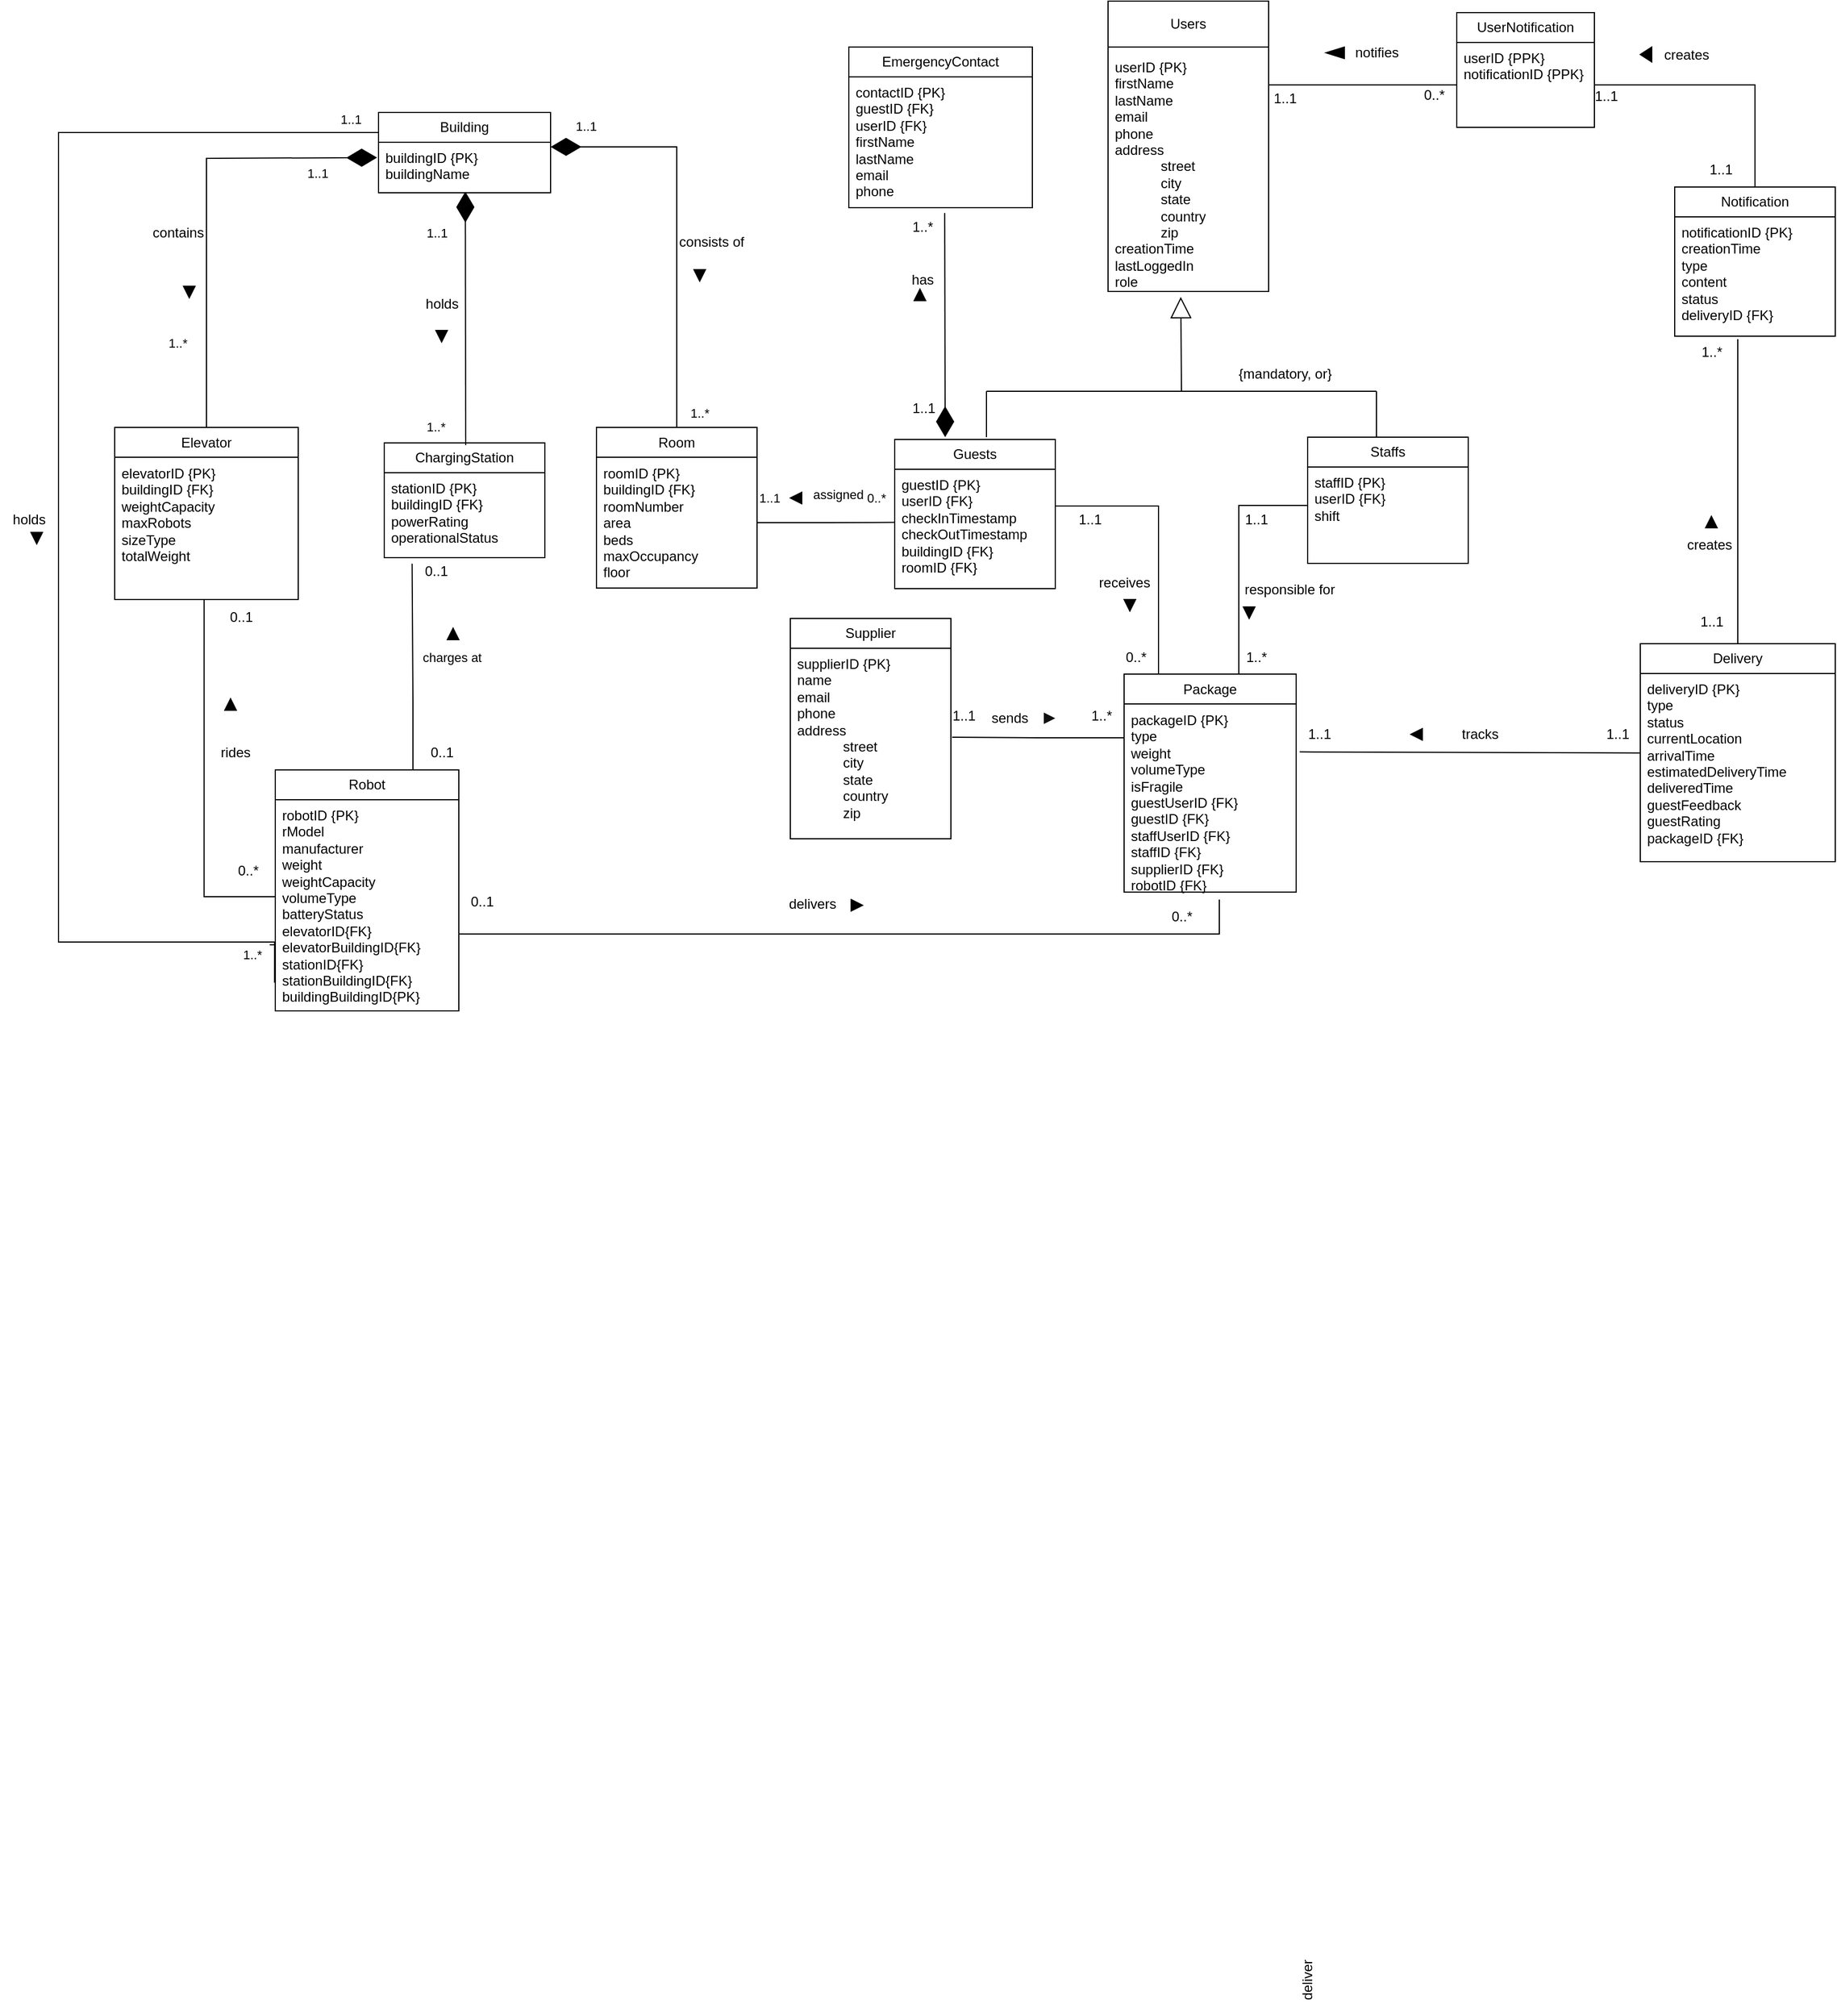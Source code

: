 <mxfile version="22.1.5" type="google">
  <diagram name="Page-1" id="XicSjOLYE2BhrL9O-2e7">
    <mxGraphModel grid="1" page="1" gridSize="10" guides="1" tooltips="1" connect="1" arrows="1" fold="1" pageScale="1" pageWidth="827" pageHeight="1169" math="0" shadow="0">
      <root>
        <mxCell id="0" />
        <mxCell id="1" parent="0" />
        <mxCell id="OjM6AyPs0dcqeUElmuwR-2" style="edgeStyle=orthogonalEdgeStyle;rounded=0;orthogonalLoop=1;jettySize=auto;html=1;endArrow=none;endFill=0;" edge="1" parent="1" source="OjM6AyPs0dcqeUElmuwR-3" target="OjM6AyPs0dcqeUElmuwR-14">
          <mxGeometry relative="1" as="geometry">
            <Array as="points">
              <mxPoint x="390" y="300" />
            </Array>
          </mxGeometry>
        </mxCell>
        <mxCell id="OjM6AyPs0dcqeUElmuwR-3" value="Guests" style="swimlane;fontStyle=0;childLayout=stackLayout;horizontal=1;startSize=26;fillColor=none;horizontalStack=0;resizeParent=1;resizeParentMax=0;resizeLast=0;collapsible=1;marginBottom=0;whiteSpace=wrap;html=1;" vertex="1" parent="1">
          <mxGeometry x="160" y="242" width="140" height="130" as="geometry" />
        </mxCell>
        <mxCell id="OjM6AyPs0dcqeUElmuwR-4" value="guestID {PK}&lt;br&gt;userID {FK}&lt;br&gt;checkInTimestamp&lt;br&gt;checkOutTimestamp&lt;br&gt;buildingID {FK}&lt;br&gt;roomID {FK}" style="text;strokeColor=none;fillColor=none;align=left;verticalAlign=top;spacingLeft=4;spacingRight=4;overflow=hidden;rotatable=0;points=[[0,0.5],[1,0.5]];portConstraint=eastwest;whiteSpace=wrap;html=1;" vertex="1" parent="OjM6AyPs0dcqeUElmuwR-3">
          <mxGeometry y="26" width="140" height="104" as="geometry" />
        </mxCell>
        <mxCell id="OjM6AyPs0dcqeUElmuwR-5" value="Users" style="swimlane;fontStyle=0;childLayout=stackLayout;horizontal=1;startSize=40;fillColor=none;horizontalStack=0;resizeParent=1;resizeParentMax=0;resizeLast=0;collapsible=1;marginBottom=0;whiteSpace=wrap;html=1;" vertex="1" parent="1">
          <mxGeometry x="346" y="-140" width="140" height="253" as="geometry" />
        </mxCell>
        <mxCell id="OjM6AyPs0dcqeUElmuwR-7" value="" style="endArrow=block;endSize=16;endFill=0;html=1;rounded=0;entryX=0.453;entryY=1.023;entryDx=0;entryDy=0;entryPerimeter=0;" edge="1" parent="1" target="OjM6AyPs0dcqeUElmuwR-6">
          <mxGeometry width="160" relative="1" as="geometry">
            <mxPoint x="410" y="200" as="sourcePoint" />
            <mxPoint x="410" y="150" as="targetPoint" />
          </mxGeometry>
        </mxCell>
        <mxCell id="OjM6AyPs0dcqeUElmuwR-8" value="" style="endArrow=none;html=1;rounded=0;" edge="1" parent="1">
          <mxGeometry width="50" height="50" relative="1" as="geometry">
            <mxPoint x="240" y="200" as="sourcePoint" />
            <mxPoint x="580" y="200" as="targetPoint" />
          </mxGeometry>
        </mxCell>
        <mxCell id="OjM6AyPs0dcqeUElmuwR-9" value="" style="endArrow=none;html=1;rounded=0;" edge="1" parent="1">
          <mxGeometry width="50" height="50" relative="1" as="geometry">
            <mxPoint x="240" y="240" as="sourcePoint" />
            <mxPoint x="240" y="200" as="targetPoint" />
          </mxGeometry>
        </mxCell>
        <mxCell id="OjM6AyPs0dcqeUElmuwR-10" value="" style="endArrow=none;html=1;rounded=0;" edge="1" parent="1">
          <mxGeometry width="50" height="50" relative="1" as="geometry">
            <mxPoint x="580" y="240" as="sourcePoint" />
            <mxPoint x="580" y="200" as="targetPoint" />
            <Array as="points">
              <mxPoint x="580" y="230" />
            </Array>
          </mxGeometry>
        </mxCell>
        <mxCell id="OjM6AyPs0dcqeUElmuwR-11" value="{mandatory, or}" style="text;html=1;align=center;verticalAlign=middle;resizable=0;points=[];autosize=1;strokeColor=none;fillColor=none;" vertex="1" parent="1">
          <mxGeometry x="450" y="170" width="100" height="30" as="geometry" />
        </mxCell>
        <mxCell id="OjM6AyPs0dcqeUElmuwR-12" value="Staffs" style="swimlane;fontStyle=0;childLayout=stackLayout;horizontal=1;startSize=26;fillColor=none;horizontalStack=0;resizeParent=1;resizeParentMax=0;resizeLast=0;collapsible=1;marginBottom=0;whiteSpace=wrap;html=1;" vertex="1" parent="1">
          <mxGeometry x="520" y="240" width="140" height="110" as="geometry" />
        </mxCell>
        <mxCell id="OjM6AyPs0dcqeUElmuwR-13" value="staffID {PK}&lt;br&gt;userID {FK}&lt;br&gt;shift" style="text;strokeColor=none;fillColor=none;align=left;verticalAlign=top;spacingLeft=4;spacingRight=4;overflow=hidden;rotatable=0;points=[[0,0.5],[1,0.5]];portConstraint=eastwest;whiteSpace=wrap;html=1;" vertex="1" parent="OjM6AyPs0dcqeUElmuwR-12">
          <mxGeometry y="26" width="140" height="84" as="geometry" />
        </mxCell>
        <mxCell id="OjM6AyPs0dcqeUElmuwR-14" value="Package" style="swimlane;fontStyle=0;childLayout=stackLayout;horizontal=1;startSize=26;fillColor=none;horizontalStack=0;resizeParent=1;resizeParentMax=0;resizeLast=0;collapsible=1;marginBottom=0;whiteSpace=wrap;html=1;" vertex="1" parent="1">
          <mxGeometry x="360" y="446.5" width="150" height="190" as="geometry" />
        </mxCell>
        <mxCell id="OjM6AyPs0dcqeUElmuwR-15" value="packageID {PK}&lt;br&gt;type&amp;nbsp;&lt;br&gt;weight&lt;br&gt;volumeType&lt;br&gt;isFragile&lt;br&gt;guestUserID {FK}&lt;br&gt;guestID {FK}&lt;br&gt;staffUserID {FK}&lt;br&gt;staffID {FK}&lt;br&gt;supplierID {FK}&lt;br&gt;robotID {FK}" style="text;strokeColor=none;fillColor=none;align=left;verticalAlign=top;spacingLeft=4;spacingRight=4;overflow=hidden;rotatable=0;points=[[0,0.5],[1,0.5]];portConstraint=eastwest;whiteSpace=wrap;html=1;" vertex="1" parent="OjM6AyPs0dcqeUElmuwR-14">
          <mxGeometry y="26" width="150" height="164" as="geometry" />
        </mxCell>
        <mxCell id="OjM6AyPs0dcqeUElmuwR-16" value="" style="endArrow=none;html=1;rounded=0;entryX=-0.018;entryY=0.368;entryDx=0;entryDy=0;entryPerimeter=0;" edge="1" parent="1">
          <mxGeometry relative="1" as="geometry">
            <mxPoint x="513.06" y="514.29" as="sourcePoint" />
            <mxPoint x="810.0" y="515.282" as="targetPoint" />
          </mxGeometry>
        </mxCell>
        <mxCell id="OjM6AyPs0dcqeUElmuwR-17" value="" style="endArrow=diamondThin;endFill=1;endSize=24;html=1;rounded=0;exitX=1.044;exitY=0.022;exitDx=0;exitDy=0;exitPerimeter=0;" edge="1" parent="1" source="OjM6AyPs0dcqeUElmuwR-22">
          <mxGeometry width="160" relative="1" as="geometry">
            <mxPoint x="204" y="60" as="sourcePoint" />
            <mxPoint x="204" y="240" as="targetPoint" />
          </mxGeometry>
        </mxCell>
        <mxCell id="OjM6AyPs0dcqeUElmuwR-18" value="EmergencyContact" style="swimlane;fontStyle=0;childLayout=stackLayout;horizontal=1;startSize=26;fillColor=none;horizontalStack=0;resizeParent=1;resizeParentMax=0;resizeLast=0;collapsible=1;marginBottom=0;whiteSpace=wrap;html=1;" vertex="1" parent="1">
          <mxGeometry x="120" y="-100" width="160" height="140" as="geometry" />
        </mxCell>
        <mxCell id="OjM6AyPs0dcqeUElmuwR-19" value="contactID {PK}&lt;br&gt;guestID {FK}&lt;br&gt;userID {FK}&lt;br&gt;firstName&lt;br&gt;lastName&lt;br&gt;email&lt;br&gt;phone" style="text;strokeColor=none;fillColor=none;align=left;verticalAlign=top;spacingLeft=4;spacingRight=4;overflow=hidden;rotatable=0;points=[[0,0.5],[1,0.5]];portConstraint=eastwest;whiteSpace=wrap;html=1;" vertex="1" parent="OjM6AyPs0dcqeUElmuwR-18">
          <mxGeometry y="26" width="160" height="114" as="geometry" />
        </mxCell>
        <mxCell id="OjM6AyPs0dcqeUElmuwR-20" value="has" style="text;html=1;align=center;verticalAlign=middle;resizable=0;points=[];autosize=1;strokeColor=none;fillColor=none;" vertex="1" parent="1">
          <mxGeometry x="164" y="88" width="40" height="30" as="geometry" />
        </mxCell>
        <mxCell id="OjM6AyPs0dcqeUElmuwR-21" value="1..1" style="text;html=1;align=center;verticalAlign=middle;resizable=0;points=[];autosize=1;strokeColor=none;fillColor=none;" vertex="1" parent="1">
          <mxGeometry x="166" y="202" width="38" height="26" as="geometry" />
        </mxCell>
        <mxCell id="OjM6AyPs0dcqeUElmuwR-22" value="1..*" style="text;html=1;align=center;verticalAlign=middle;resizable=0;points=[];autosize=1;strokeColor=none;fillColor=none;" vertex="1" parent="1">
          <mxGeometry x="166" y="44" width="36" height="26" as="geometry" />
        </mxCell>
        <mxCell id="OjM6AyPs0dcqeUElmuwR-23" value="Robot" style="swimlane;fontStyle=0;childLayout=stackLayout;horizontal=1;startSize=26;fillColor=none;horizontalStack=0;resizeParent=1;resizeParentMax=0;resizeLast=0;collapsible=1;marginBottom=0;whiteSpace=wrap;html=1;" vertex="1" parent="1">
          <mxGeometry x="-380" y="530" width="160" height="210" as="geometry" />
        </mxCell>
        <mxCell id="OjM6AyPs0dcqeUElmuwR-24" value="robotID {PK}&lt;br&gt;rModel&lt;br&gt;manufacturer&lt;br&gt;weight&lt;br&gt;weightCapacity&lt;br&gt;volumeType&lt;br&gt;batteryStatus&lt;br&gt;elevatorID{FK}&lt;br&gt;elevatorBuildingID{FK}&lt;br&gt;stationID{FK}&lt;br&gt;stationBuildingID{FK}&lt;br&gt;buildingBuildingID{PK}" style="text;strokeColor=none;fillColor=none;align=left;verticalAlign=top;spacingLeft=4;spacingRight=4;overflow=hidden;rotatable=0;points=[[0,0.5],[1,0.5]];portConstraint=eastwest;whiteSpace=wrap;html=1;" vertex="1" parent="OjM6AyPs0dcqeUElmuwR-23">
          <mxGeometry y="26" width="160" height="184" as="geometry" />
        </mxCell>
        <mxCell id="OjM6AyPs0dcqeUElmuwR-25" value="" style="triangle;whiteSpace=wrap;html=1;fontFamily=Helvetica;fontSize=11;fontColor=default;fillColor=#000000;rotation=-90;container=0;" vertex="1" parent="1">
          <mxGeometry x="177" y="111" width="10" height="10" as="geometry" />
        </mxCell>
        <mxCell id="OjM6AyPs0dcqeUElmuwR-26" value="deliver" style="text;html=1;align=center;verticalAlign=middle;resizable=0;points=[];autosize=1;strokeColor=none;fillColor=none;rotation=270;" vertex="1" parent="1">
          <mxGeometry x="490" y="1570" width="60" height="30" as="geometry" />
        </mxCell>
        <mxCell id="OjM6AyPs0dcqeUElmuwR-27" value="responsible for" style="text;html=1;align=center;verticalAlign=middle;resizable=0;points=[];autosize=1;strokeColor=none;fillColor=none;rotation=0;" vertex="1" parent="1">
          <mxGeometry x="455" y="360" width="97" height="26" as="geometry" />
        </mxCell>
        <mxCell id="OjM6AyPs0dcqeUElmuwR-28" value="receives" style="text;html=1;align=center;verticalAlign=middle;resizable=0;points=[];autosize=1;strokeColor=none;fillColor=none;rotation=0;" vertex="1" parent="1">
          <mxGeometry x="325" y="351.5" width="70" height="30" as="geometry" />
        </mxCell>
        <mxCell id="OjM6AyPs0dcqeUElmuwR-29" value="0..*" style="text;html=1;align=center;verticalAlign=middle;resizable=0;points=[];autosize=1;strokeColor=none;fillColor=none;" vertex="1" parent="1">
          <mxGeometry x="350" y="416.5" width="40" height="30" as="geometry" />
        </mxCell>
        <mxCell id="OjM6AyPs0dcqeUElmuwR-30" value="1..1" style="text;html=1;align=center;verticalAlign=middle;resizable=0;points=[];autosize=1;strokeColor=none;fillColor=none;" vertex="1" parent="1">
          <mxGeometry x="310" y="296.5" width="40" height="30" as="geometry" />
        </mxCell>
        <mxCell id="OjM6AyPs0dcqeUElmuwR-31" value="1..*" style="text;html=1;align=center;verticalAlign=middle;resizable=0;points=[];autosize=1;strokeColor=none;fillColor=none;" vertex="1" parent="1">
          <mxGeometry x="455" y="416.5" width="40" height="30" as="geometry" />
        </mxCell>
        <mxCell id="OjM6AyPs0dcqeUElmuwR-32" value="1..1" style="text;html=1;align=center;verticalAlign=middle;resizable=0;points=[];autosize=1;strokeColor=none;fillColor=none;" vertex="1" parent="1">
          <mxGeometry x="455" y="296.5" width="40" height="30" as="geometry" />
        </mxCell>
        <mxCell id="OjM6AyPs0dcqeUElmuwR-33" value="delivers" style="text;html=1;align=center;verticalAlign=middle;resizable=0;points=[];autosize=1;strokeColor=none;fillColor=none;" vertex="1" parent="1">
          <mxGeometry x="58" y="632" width="60" height="30" as="geometry" />
        </mxCell>
        <mxCell id="OjM6AyPs0dcqeUElmuwR-34" value="0..*" style="text;html=1;align=center;verticalAlign=middle;resizable=0;points=[];autosize=1;strokeColor=none;fillColor=none;" vertex="1" parent="1">
          <mxGeometry x="390" y="643" width="40" height="30" as="geometry" />
        </mxCell>
        <mxCell id="OjM6AyPs0dcqeUElmuwR-35" value="0..1" style="text;html=1;align=center;verticalAlign=middle;resizable=0;points=[];autosize=1;strokeColor=none;fillColor=none;" vertex="1" parent="1">
          <mxGeometry x="-220" y="630" width="40" height="30" as="geometry" />
        </mxCell>
        <mxCell id="OjM6AyPs0dcqeUElmuwR-36" style="edgeStyle=orthogonalEdgeStyle;rounded=0;orthogonalLoop=1;jettySize=auto;html=1;endArrow=none;endFill=0;" edge="1" parent="1">
          <mxGeometry relative="1" as="geometry">
            <mxPoint x="210" y="501.514" as="sourcePoint" />
            <mxPoint x="360" y="502" as="targetPoint" />
          </mxGeometry>
        </mxCell>
        <mxCell id="OjM6AyPs0dcqeUElmuwR-37" value="" style="triangle;whiteSpace=wrap;html=1;fontFamily=Helvetica;fontSize=11;fontColor=default;fillColor=#000000;rotation=90;container=0;" vertex="1" parent="1">
          <mxGeometry x="464" y="388" width="10" height="10" as="geometry" />
        </mxCell>
        <mxCell id="OjM6AyPs0dcqeUElmuwR-38" value="" style="triangle;whiteSpace=wrap;html=1;fontFamily=Helvetica;fontSize=11;fontColor=default;fillColor=#000000;rotation=90;container=0;" vertex="1" parent="1">
          <mxGeometry x="360" y="381.5" width="10" height="10" as="geometry" />
        </mxCell>
        <mxCell id="OjM6AyPs0dcqeUElmuwR-39" value="ChargingStation" style="swimlane;fontStyle=0;childLayout=stackLayout;horizontal=1;startSize=26;fillColor=none;horizontalStack=0;resizeParent=1;resizeParentMax=0;resizeLast=0;collapsible=1;marginBottom=0;whiteSpace=wrap;html=1;" vertex="1" parent="1">
          <mxGeometry x="-285" y="245" width="140" height="100" as="geometry" />
        </mxCell>
        <mxCell id="OjM6AyPs0dcqeUElmuwR-40" value="stationID {PK}&lt;br&gt;buildingID {FK}&lt;br&gt;powerRating&lt;br&gt;operationalStatus" style="text;strokeColor=none;fillColor=none;align=left;verticalAlign=top;spacingLeft=4;spacingRight=4;overflow=hidden;rotatable=0;points=[[0,0.5],[1,0.5]];portConstraint=eastwest;whiteSpace=wrap;html=1;" vertex="1" parent="OjM6AyPs0dcqeUElmuwR-39">
          <mxGeometry y="26" width="140" height="74" as="geometry" />
        </mxCell>
        <mxCell id="OjM6AyPs0dcqeUElmuwR-41" value="Elevator" style="swimlane;fontStyle=0;childLayout=stackLayout;horizontal=1;startSize=26;fillColor=none;horizontalStack=0;resizeParent=1;resizeParentMax=0;resizeLast=0;collapsible=1;marginBottom=0;whiteSpace=wrap;html=1;" vertex="1" parent="1">
          <mxGeometry x="-520" y="231.5" width="160" height="150" as="geometry" />
        </mxCell>
        <mxCell id="OjM6AyPs0dcqeUElmuwR-43" style="edgeStyle=orthogonalEdgeStyle;rounded=0;orthogonalLoop=1;jettySize=auto;html=1;endArrow=none;endFill=0;entryX=0.487;entryY=1.002;entryDx=0;entryDy=0;entryPerimeter=0;" edge="1" parent="OjM6AyPs0dcqeUElmuwR-41" target="OjM6AyPs0dcqeUElmuwR-42">
          <mxGeometry relative="1" as="geometry">
            <mxPoint x="135.12" y="450.85" as="sourcePoint" />
            <mxPoint x="80" y="173" as="targetPoint" />
            <Array as="points">
              <mxPoint x="140" y="451" />
              <mxPoint x="140" y="409" />
              <mxPoint x="78" y="409" />
            </Array>
          </mxGeometry>
        </mxCell>
        <mxCell id="OjM6AyPs0dcqeUElmuwR-42" value="elevatorID {PK}&lt;br&gt;buildingID {FK}&lt;br&gt;weightCapacity&lt;br&gt;maxRobots&lt;br&gt;sizeType&lt;br&gt;totalWeight" style="text;strokeColor=none;fillColor=none;align=left;verticalAlign=top;spacingLeft=4;spacingRight=4;overflow=hidden;rotatable=0;points=[[0,0.5],[1,0.5]];portConstraint=eastwest;whiteSpace=wrap;html=1;" vertex="1" parent="OjM6AyPs0dcqeUElmuwR-41">
          <mxGeometry y="26" width="160" height="124" as="geometry" />
        </mxCell>
        <mxCell id="OjM6AyPs0dcqeUElmuwR-44" value="Building" style="swimlane;fontStyle=0;childLayout=stackLayout;horizontal=1;startSize=26;fillColor=none;horizontalStack=0;resizeParent=1;resizeParentMax=0;resizeLast=0;collapsible=1;marginBottom=0;whiteSpace=wrap;html=1;" vertex="1" parent="1">
          <mxGeometry x="-290" y="-43" width="150" height="70" as="geometry" />
        </mxCell>
        <mxCell id="OjM6AyPs0dcqeUElmuwR-45" value="buildingID {PK}&lt;br&gt;buildingName" style="text;strokeColor=none;fillColor=none;align=left;verticalAlign=top;spacingLeft=4;spacingRight=4;overflow=hidden;rotatable=0;points=[[0,0.5],[1,0.5]];portConstraint=eastwest;whiteSpace=wrap;html=1;" vertex="1" parent="OjM6AyPs0dcqeUElmuwR-44">
          <mxGeometry y="26" width="150" height="44" as="geometry" />
        </mxCell>
        <mxCell id="OjM6AyPs0dcqeUElmuwR-46" value="1..1" style="resizable=0;html=1;align=left;verticalAlign=bottom;labelBackgroundColor=none;fontFamily=Helvetica;fontSize=11;fontColor=default;direction=south;" connectable="0" vertex="1" parent="1">
          <mxGeometry x="-350" y="-8" as="geometry">
            <mxPoint x="-4" y="26" as="offset" />
          </mxGeometry>
        </mxCell>
        <mxCell id="OjM6AyPs0dcqeUElmuwR-47" value="1..1" style="resizable=0;html=1;align=left;verticalAlign=bottom;labelBackgroundColor=none;fontFamily=Helvetica;fontSize=11;fontColor=default;direction=south;" connectable="0" vertex="1" parent="1">
          <mxGeometry x="-250" y="70" as="geometry" />
        </mxCell>
        <mxCell id="OjM6AyPs0dcqeUElmuwR-48" value="contains" style="text;html=1;align=center;verticalAlign=middle;resizable=0;points=[];autosize=1;strokeColor=none;fillColor=none;" vertex="1" parent="1">
          <mxGeometry x="-500" y="47" width="70" height="30" as="geometry" />
        </mxCell>
        <mxCell id="OjM6AyPs0dcqeUElmuwR-49" value="holds" style="text;html=1;align=center;verticalAlign=middle;resizable=0;points=[];autosize=1;strokeColor=none;fillColor=none;" vertex="1" parent="1">
          <mxGeometry x="-260" y="108.5" width="50" height="30" as="geometry" />
        </mxCell>
        <mxCell id="OjM6AyPs0dcqeUElmuwR-50" value="1..*" style="resizable=0;html=1;align=left;verticalAlign=bottom;labelBackgroundColor=none;fontFamily=Helvetica;fontSize=11;fontColor=default;direction=south;" connectable="0" vertex="1" parent="1">
          <mxGeometry x="-475" y="166" as="geometry" />
        </mxCell>
        <mxCell id="OjM6AyPs0dcqeUElmuwR-51" value="1..*" style="resizable=0;html=1;align=left;verticalAlign=bottom;labelBackgroundColor=none;fontFamily=Helvetica;fontSize=11;fontColor=default;direction=south;" connectable="0" vertex="1" parent="1">
          <mxGeometry x="-240" y="227" as="geometry">
            <mxPoint x="-10" y="12" as="offset" />
          </mxGeometry>
        </mxCell>
        <mxCell id="OjM6AyPs0dcqeUElmuwR-52" value="" style="triangle;whiteSpace=wrap;html=1;fontFamily=Helvetica;fontSize=11;fontColor=default;fillColor=#000000;rotation=90;container=0;" vertex="1" parent="1">
          <mxGeometry x="-460" y="108.5" width="10" height="10" as="geometry" />
        </mxCell>
        <mxCell id="OjM6AyPs0dcqeUElmuwR-53" value="" style="triangle;whiteSpace=wrap;html=1;fontFamily=Helvetica;fontSize=11;fontColor=default;fillColor=#000000;rotation=90;container=0;" vertex="1" parent="1">
          <mxGeometry x="-240" y="147" width="10" height="10" as="geometry" />
        </mxCell>
        <mxCell id="OjM6AyPs0dcqeUElmuwR-54" value="" style="endArrow=diamondThin;endFill=1;endSize=24;html=1;rounded=0;exitX=0.5;exitY=0;exitDx=0;exitDy=0;" edge="1" parent="1" source="OjM6AyPs0dcqeUElmuwR-56">
          <mxGeometry width="160" relative="1" as="geometry">
            <mxPoint x="-150" y="143.75" as="sourcePoint" />
            <mxPoint x="-140" y="-13" as="targetPoint" />
            <Array as="points">
              <mxPoint x="-30" y="-13" />
            </Array>
          </mxGeometry>
        </mxCell>
        <mxCell id="OjM6AyPs0dcqeUElmuwR-55" value="" style="endArrow=diamondThin;endFill=1;endSize=24;html=1;rounded=0;entryX=-0.008;entryY=0.304;entryDx=0;entryDy=0;exitX=0.5;exitY=0;exitDx=0;exitDy=0;entryPerimeter=0;" edge="1" parent="1" source="OjM6AyPs0dcqeUElmuwR-41" target="OjM6AyPs0dcqeUElmuwR-45">
          <mxGeometry width="160" relative="1" as="geometry">
            <mxPoint x="-625" y="44" as="sourcePoint" />
            <mxPoint x="-342.66" y="8.172" as="targetPoint" />
            <Array as="points">
              <mxPoint x="-440" y="-3" />
            </Array>
          </mxGeometry>
        </mxCell>
        <mxCell id="OjM6AyPs0dcqeUElmuwR-56" value="Room" style="swimlane;fontStyle=0;childLayout=stackLayout;horizontal=1;startSize=26;fillColor=none;horizontalStack=0;resizeParent=1;resizeParentMax=0;resizeLast=0;collapsible=1;marginBottom=0;whiteSpace=wrap;html=1;" vertex="1" parent="1">
          <mxGeometry x="-100" y="231.5" width="140" height="140" as="geometry" />
        </mxCell>
        <mxCell id="OjM6AyPs0dcqeUElmuwR-119" style="edgeStyle=orthogonalEdgeStyle;rounded=0;orthogonalLoop=1;jettySize=auto;html=1;exitX=1;exitY=0.5;exitDx=0;exitDy=0;endArrow=none;endFill=0;" edge="1" parent="OjM6AyPs0dcqeUElmuwR-56" source="OjM6AyPs0dcqeUElmuwR-57">
          <mxGeometry relative="1" as="geometry">
            <mxPoint x="260" y="82.786" as="targetPoint" />
          </mxGeometry>
        </mxCell>
        <mxCell id="OjM6AyPs0dcqeUElmuwR-57" value="roomID {PK}&lt;br&gt;buildingID {FK}&lt;br&gt;roomNumber&lt;br&gt;area&lt;br&gt;beds&lt;br&gt;maxOccupancy&lt;br&gt;floor" style="text;strokeColor=none;fillColor=none;align=left;verticalAlign=top;spacingLeft=4;spacingRight=4;overflow=hidden;rotatable=0;points=[[0,0.5],[1,0.5]];portConstraint=eastwest;whiteSpace=wrap;html=1;" vertex="1" parent="OjM6AyPs0dcqeUElmuwR-56">
          <mxGeometry y="26" width="140" height="114" as="geometry" />
        </mxCell>
        <mxCell id="OjM6AyPs0dcqeUElmuwR-58" value="assigned" style="resizable=0;html=1;align=right;verticalAlign=bottom;labelBackgroundColor=none;fontFamily=Helvetica;fontSize=11;fontColor=default;" connectable="0" vertex="1" parent="1">
          <mxGeometry x="139.0" y="300" as="geometry">
            <mxPoint x="-6" y="-2" as="offset" />
          </mxGeometry>
        </mxCell>
        <mxCell id="OjM6AyPs0dcqeUElmuwR-59" value="0..*" style="resizable=0;html=1;align=left;verticalAlign=bottom;labelBackgroundColor=none;fontFamily=Helvetica;fontSize=11;fontColor=default;direction=west;" connectable="0" vertex="1" parent="1">
          <mxGeometry x="132" y="319" as="geometry">
            <mxPoint x="2" y="-18" as="offset" />
          </mxGeometry>
        </mxCell>
        <mxCell id="OjM6AyPs0dcqeUElmuwR-60" value="1..1" style="resizable=0;html=1;align=left;verticalAlign=top;labelBackgroundColor=none;fontFamily=Helvetica;fontSize=11;fontColor=default;" connectable="0" vertex="1" parent="1">
          <mxGeometry x="40.0" y="280" as="geometry" />
        </mxCell>
        <mxCell id="OjM6AyPs0dcqeUElmuwR-61" value="1..*" style="resizable=0;html=1;align=left;verticalAlign=bottom;labelBackgroundColor=none;fontFamily=Helvetica;fontSize=11;fontColor=default;direction=south;" connectable="0" vertex="1" parent="1">
          <mxGeometry x="-20" y="227" as="geometry" />
        </mxCell>
        <mxCell id="OjM6AyPs0dcqeUElmuwR-62" value="1..1" style="resizable=0;html=1;align=left;verticalAlign=bottom;labelBackgroundColor=none;fontFamily=Helvetica;fontSize=11;fontColor=default;direction=south;" connectable="0" vertex="1" parent="1">
          <mxGeometry x="-120" y="-23" as="geometry" />
        </mxCell>
        <mxCell id="OjM6AyPs0dcqeUElmuwR-63" value="consists of" style="text;html=1;align=center;verticalAlign=middle;resizable=0;points=[];autosize=1;strokeColor=none;fillColor=none;" vertex="1" parent="1">
          <mxGeometry x="-40" y="55" width="80" height="30" as="geometry" />
        </mxCell>
        <mxCell id="OjM6AyPs0dcqeUElmuwR-64" value="" style="triangle;whiteSpace=wrap;html=1;fontFamily=Helvetica;fontSize=11;fontColor=default;fillColor=#000000;rotation=90;container=0;" vertex="1" parent="1">
          <mxGeometry x="-15" y="94" width="10" height="10" as="geometry" />
        </mxCell>
        <mxCell id="OjM6AyPs0dcqeUElmuwR-65" value="" style="endArrow=diamondThin;endFill=1;endSize=24;html=1;rounded=0;entryX=0.362;entryY=0.978;entryDx=0;entryDy=0;entryPerimeter=0;" edge="1" parent="1">
          <mxGeometry width="160" relative="1" as="geometry">
            <mxPoint x="-214" y="247" as="sourcePoint" />
            <mxPoint x="-214.32" y="26.032" as="targetPoint" />
          </mxGeometry>
        </mxCell>
        <mxCell id="OjM6AyPs0dcqeUElmuwR-67" value="" style="triangle;whiteSpace=wrap;html=1;fontFamily=Helvetica;fontSize=11;fontColor=default;fillColor=#000000;rotation=-180;container=0;" vertex="1" parent="1">
          <mxGeometry x="69" y="288" width="10" height="10" as="geometry" />
        </mxCell>
        <mxCell id="OjM6AyPs0dcqeUElmuwR-68" style="edgeStyle=orthogonalEdgeStyle;rounded=0;orthogonalLoop=1;jettySize=auto;html=1;endArrow=none;endFill=0;" edge="1" parent="1">
          <mxGeometry relative="1" as="geometry">
            <mxPoint x="-220" y="673" as="sourcePoint" />
            <mxPoint x="443" y="643" as="targetPoint" />
            <Array as="points">
              <mxPoint x="443" y="673" />
            </Array>
          </mxGeometry>
        </mxCell>
        <mxCell id="OjM6AyPs0dcqeUElmuwR-69" value="" style="endArrow=none;html=1;rounded=0;exitX=0.75;exitY=0;exitDx=0;exitDy=0;entryX=-0.018;entryY=0.293;entryDx=0;entryDy=0;entryPerimeter=0;" edge="1" parent="1" source="OjM6AyPs0dcqeUElmuwR-23" target="OjM6AyPs0dcqeUElmuwR-76">
          <mxGeometry relative="1" as="geometry">
            <mxPoint x="-260" y="540" as="sourcePoint" />
            <mxPoint x="-260" y="330" as="targetPoint" />
            <Array as="points">
              <mxPoint x="-260" y="470" />
            </Array>
          </mxGeometry>
        </mxCell>
        <mxCell id="OjM6AyPs0dcqeUElmuwR-70" value="" style="triangle;whiteSpace=wrap;html=1;fontFamily=Helvetica;fontSize=11;fontColor=default;fillColor=#000000;rotation=0;container=0;" vertex="1" parent="1">
          <mxGeometry x="122" y="643" width="10" height="10" as="geometry" />
        </mxCell>
        <mxCell id="OjM6AyPs0dcqeUElmuwR-71" value="charges at" style="resizable=0;html=1;align=right;verticalAlign=bottom;labelBackgroundColor=none;fontFamily=Helvetica;fontSize=11;fontColor=default;" connectable="0" vertex="1" parent="1">
          <mxGeometry x="-200.0" y="440" as="geometry" />
        </mxCell>
        <mxCell id="OjM6AyPs0dcqeUElmuwR-72" value="" style="triangle;whiteSpace=wrap;html=1;fontFamily=Helvetica;fontSize=11;fontColor=default;fillColor=#000000;rotation=-90;container=0;" vertex="1" parent="1">
          <mxGeometry x="-230" y="406.5" width="10" height="10" as="geometry" />
        </mxCell>
        <mxCell id="OjM6AyPs0dcqeUElmuwR-73" value="rides" style="text;html=1;align=center;verticalAlign=middle;resizable=0;points=[];autosize=1;strokeColor=none;fillColor=none;" vertex="1" parent="1">
          <mxGeometry x="-440" y="500" width="50" height="30" as="geometry" />
        </mxCell>
        <mxCell id="OjM6AyPs0dcqeUElmuwR-74" value="0..1" style="text;html=1;align=center;verticalAlign=middle;resizable=0;points=[];autosize=1;strokeColor=none;fillColor=none;" vertex="1" parent="1">
          <mxGeometry x="-430" y="381.5" width="40" height="30" as="geometry" />
        </mxCell>
        <mxCell id="OjM6AyPs0dcqeUElmuwR-75" value="0..1" style="text;html=1;align=center;verticalAlign=middle;resizable=0;points=[];autosize=1;strokeColor=none;fillColor=none;" vertex="1" parent="1">
          <mxGeometry x="-255" y="500" width="40" height="30" as="geometry" />
        </mxCell>
        <mxCell id="OjM6AyPs0dcqeUElmuwR-76" value="0..1" style="text;html=1;align=center;verticalAlign=middle;resizable=0;points=[];autosize=1;strokeColor=none;fillColor=none;" vertex="1" parent="1">
          <mxGeometry x="-260" y="341.5" width="40" height="30" as="geometry" />
        </mxCell>
        <mxCell id="OjM6AyPs0dcqeUElmuwR-77" value="0..*" style="text;html=1;align=center;verticalAlign=middle;resizable=0;points=[];autosize=1;strokeColor=none;fillColor=none;" vertex="1" parent="1">
          <mxGeometry x="-424" y="603" width="40" height="30" as="geometry" />
        </mxCell>
        <mxCell id="OjM6AyPs0dcqeUElmuwR-78" value="" style="triangle;whiteSpace=wrap;html=1;fontFamily=Helvetica;fontSize=11;fontColor=default;fillColor=#000000;rotation=-90;container=0;" vertex="1" parent="1">
          <mxGeometry x="-424" y="468" width="10" height="10" as="geometry" />
        </mxCell>
        <mxCell id="OjM6AyPs0dcqeUElmuwR-130" style="edgeStyle=orthogonalEdgeStyle;rounded=0;orthogonalLoop=1;jettySize=auto;html=1;exitX=0.5;exitY=0;exitDx=0;exitDy=0;entryX=1;entryY=0.5;entryDx=0;entryDy=0;endArrow=none;endFill=0;" edge="1" parent="1" source="OjM6AyPs0dcqeUElmuwR-79" target="OjM6AyPs0dcqeUElmuwR-112">
          <mxGeometry relative="1" as="geometry" />
        </mxCell>
        <mxCell id="OjM6AyPs0dcqeUElmuwR-79" value="Notification" style="swimlane;fontStyle=0;childLayout=stackLayout;horizontal=1;startSize=26;fillColor=none;horizontalStack=0;resizeParent=1;resizeParentMax=0;resizeLast=0;collapsible=1;marginBottom=0;whiteSpace=wrap;html=1;" vertex="1" parent="1">
          <mxGeometry x="840" y="22" width="140" height="130" as="geometry" />
        </mxCell>
        <mxCell id="OjM6AyPs0dcqeUElmuwR-80" value="notificationID {PK}&lt;br&gt;creationTime&lt;br&gt;type&lt;br&gt;content&lt;br&gt;status&lt;br&gt;deliveryID {FK}" style="text;strokeColor=none;fillColor=none;align=left;verticalAlign=top;spacingLeft=4;spacingRight=4;overflow=hidden;rotatable=0;points=[[0,0.5],[1,0.5]];portConstraint=eastwest;whiteSpace=wrap;html=1;" vertex="1" parent="OjM6AyPs0dcqeUElmuwR-79">
          <mxGeometry y="26" width="140" height="104" as="geometry" />
        </mxCell>
        <mxCell id="OjM6AyPs0dcqeUElmuwR-128" style="edgeStyle=orthogonalEdgeStyle;rounded=0;orthogonalLoop=1;jettySize=auto;html=1;exitX=0.5;exitY=0;exitDx=0;exitDy=0;endArrow=none;endFill=0;entryX=1.075;entryY=0.119;entryDx=0;entryDy=0;entryPerimeter=0;" edge="1" parent="1" source="OjM6AyPs0dcqeUElmuwR-81" target="OjM6AyPs0dcqeUElmuwR-100">
          <mxGeometry relative="1" as="geometry">
            <mxPoint x="895.714" y="140" as="targetPoint" />
          </mxGeometry>
        </mxCell>
        <mxCell id="OjM6AyPs0dcqeUElmuwR-81" value="Delivery" style="swimlane;fontStyle=0;childLayout=stackLayout;horizontal=1;startSize=26;fillColor=none;horizontalStack=0;resizeParent=1;resizeParentMax=0;resizeLast=0;collapsible=1;marginBottom=0;whiteSpace=wrap;html=1;" vertex="1" parent="1">
          <mxGeometry x="810" y="420" width="170" height="190" as="geometry" />
        </mxCell>
        <mxCell id="OjM6AyPs0dcqeUElmuwR-82" value="deliveryID {PK}&lt;br&gt;type&lt;br&gt;status&lt;br&gt;currentLocation&lt;br&gt;arrivalTime&lt;br&gt;estimatedDeliveryTime&lt;br&gt;deliveredTime&lt;br&gt;guestFeedback&lt;br&gt;guestRating&lt;br&gt;packageID {FK}" style="text;strokeColor=none;fillColor=none;align=left;verticalAlign=top;spacingLeft=4;spacingRight=4;overflow=hidden;rotatable=0;points=[[0,0.5],[1,0.5]];portConstraint=eastwest;whiteSpace=wrap;html=1;" vertex="1" parent="OjM6AyPs0dcqeUElmuwR-81">
          <mxGeometry y="26" width="170" height="164" as="geometry" />
        </mxCell>
        <mxCell id="OjM6AyPs0dcqeUElmuwR-83" value="tracks" style="text;html=1;align=center;verticalAlign=middle;resizable=0;points=[];autosize=1;strokeColor=none;fillColor=none;" vertex="1" parent="1">
          <mxGeometry x="640" y="484" width="60" height="30" as="geometry" />
        </mxCell>
        <mxCell id="OjM6AyPs0dcqeUElmuwR-84" value="1..1" style="text;html=1;align=center;verticalAlign=middle;resizable=0;points=[];autosize=1;strokeColor=none;fillColor=none;" vertex="1" parent="1">
          <mxGeometry x="770" y="484" width="40" height="30" as="geometry" />
        </mxCell>
        <mxCell id="OjM6AyPs0dcqeUElmuwR-85" value="1..1" style="text;html=1;align=center;verticalAlign=middle;resizable=0;points=[];autosize=1;strokeColor=none;fillColor=none;" vertex="1" parent="1">
          <mxGeometry x="510" y="484" width="40" height="30" as="geometry" />
        </mxCell>
        <mxCell id="OjM6AyPs0dcqeUElmuwR-86" value="" style="triangle;whiteSpace=wrap;html=1;fontFamily=Helvetica;fontSize=11;fontColor=default;fillColor=#000000;rotation=-180;container=0;" vertex="1" parent="1">
          <mxGeometry x="610" y="494" width="10" height="10" as="geometry" />
        </mxCell>
        <mxCell id="OjM6AyPs0dcqeUElmuwR-87" value="Supplier" style="swimlane;fontStyle=0;childLayout=stackLayout;horizontal=1;startSize=26;fillColor=none;horizontalStack=0;resizeParent=1;resizeParentMax=0;resizeLast=0;collapsible=1;marginBottom=0;whiteSpace=wrap;html=1;" vertex="1" parent="1">
          <mxGeometry x="69" y="398" width="140" height="192" as="geometry" />
        </mxCell>
        <mxCell id="OjM6AyPs0dcqeUElmuwR-88" value="supplierID {PK}&lt;br&gt;name&lt;br&gt;email&lt;br&gt;phone&lt;br&gt;address&amp;nbsp;&lt;br&gt;&lt;blockquote style=&quot;margin: 0 0 0 40px; border: none; padding: 0px;&quot;&gt;street&lt;br&gt;city&lt;br&gt;state&lt;br&gt;country&lt;br&gt;zip&lt;/blockquote&gt;" style="text;strokeColor=none;fillColor=none;align=left;verticalAlign=top;spacingLeft=4;spacingRight=4;overflow=hidden;rotatable=0;points=[[0,0.5],[1,0.5]];portConstraint=eastwest;whiteSpace=wrap;html=1;" vertex="1" parent="OjM6AyPs0dcqeUElmuwR-87">
          <mxGeometry y="26" width="140" height="166" as="geometry" />
        </mxCell>
        <mxCell id="OjM6AyPs0dcqeUElmuwR-89" value="sends" style="text;html=1;align=center;verticalAlign=middle;resizable=0;points=[];autosize=1;strokeColor=none;fillColor=none;" vertex="1" parent="1">
          <mxGeometry x="230" y="470" width="60" height="30" as="geometry" />
        </mxCell>
        <mxCell id="OjM6AyPs0dcqeUElmuwR-90" value="1..1" style="text;html=1;align=center;verticalAlign=middle;resizable=0;points=[];autosize=1;strokeColor=none;fillColor=none;" vertex="1" parent="1">
          <mxGeometry x="200" y="468" width="40" height="30" as="geometry" />
        </mxCell>
        <mxCell id="OjM6AyPs0dcqeUElmuwR-91" value="1..*" style="text;html=1;align=center;verticalAlign=middle;resizable=0;points=[];autosize=1;strokeColor=none;fillColor=none;" vertex="1" parent="1">
          <mxGeometry x="320" y="468" width="40" height="30" as="geometry" />
        </mxCell>
        <mxCell id="OjM6AyPs0dcqeUElmuwR-94" value="1..1" style="text;html=1;align=center;verticalAlign=middle;resizable=0;points=[];autosize=1;strokeColor=none;fillColor=none;" vertex="1" parent="1">
          <mxGeometry x="480" y="-70" width="40" height="30" as="geometry" />
        </mxCell>
        <mxCell id="OjM6AyPs0dcqeUElmuwR-95" value="" style="triangle;whiteSpace=wrap;html=1;fillColor=#121111;strokeColor=none;" vertex="1" parent="1">
          <mxGeometry x="290" y="480" width="10" height="10" as="geometry" />
        </mxCell>
        <mxCell id="OjM6AyPs0dcqeUElmuwR-96" value="notifies" style="text;html=1;align=center;verticalAlign=middle;resizable=0;points=[];autosize=1;strokeColor=none;fillColor=none;" vertex="1" parent="1">
          <mxGeometry x="550" y="-110" width="60" height="30" as="geometry" />
        </mxCell>
        <mxCell id="OjM6AyPs0dcqeUElmuwR-98" value="1..1" style="text;html=1;align=center;verticalAlign=middle;resizable=0;points=[];autosize=1;strokeColor=none;fillColor=none;" vertex="1" parent="1">
          <mxGeometry x="852" y="386" width="40" height="30" as="geometry" />
        </mxCell>
        <mxCell id="OjM6AyPs0dcqeUElmuwR-99" value="1..1" style="text;html=1;align=center;verticalAlign=middle;resizable=0;points=[];autosize=1;strokeColor=none;fillColor=none;" vertex="1" parent="1">
          <mxGeometry x="860" y="-8" width="40" height="30" as="geometry" />
        </mxCell>
        <mxCell id="OjM6AyPs0dcqeUElmuwR-100" value="1..*" style="text;html=1;align=center;verticalAlign=middle;resizable=0;points=[];autosize=1;strokeColor=none;fillColor=none;" vertex="1" parent="1">
          <mxGeometry x="852" y="151" width="40" height="30" as="geometry" />
        </mxCell>
        <mxCell id="OjM6AyPs0dcqeUElmuwR-101" value="creates" style="text;html=1;align=center;verticalAlign=middle;resizable=0;points=[];autosize=1;strokeColor=none;fillColor=none;" vertex="1" parent="1">
          <mxGeometry x="840" y="319" width="60" height="30" as="geometry" />
        </mxCell>
        <mxCell id="OjM6AyPs0dcqeUElmuwR-102" value="" style="triangle;whiteSpace=wrap;html=1;fontFamily=Helvetica;fontSize=11;fontColor=default;fillColor=#000000;rotation=-90;container=0;" vertex="1" parent="1">
          <mxGeometry x="867" y="309" width="10" height="10" as="geometry" />
        </mxCell>
        <mxCell id="OjM6AyPs0dcqeUElmuwR-103" style="edgeStyle=orthogonalEdgeStyle;rounded=0;orthogonalLoop=1;jettySize=auto;html=1;entryX=-0.004;entryY=0.399;entryDx=0;entryDy=0;entryPerimeter=0;endArrow=none;endFill=0;" edge="1" parent="1" source="OjM6AyPs0dcqeUElmuwR-14" target="OjM6AyPs0dcqeUElmuwR-13">
          <mxGeometry relative="1" as="geometry">
            <Array as="points">
              <mxPoint x="460" y="300" />
            </Array>
          </mxGeometry>
        </mxCell>
        <mxCell id="OjM6AyPs0dcqeUElmuwR-104" style="edgeStyle=orthogonalEdgeStyle;rounded=0;orthogonalLoop=1;jettySize=auto;html=1;exitX=0;exitY=0.25;exitDx=0;exitDy=0;entryX=-0.004;entryY=0.866;entryDx=0;entryDy=0;entryPerimeter=0;endArrow=none;endFill=0;" edge="1" parent="1" source="OjM6AyPs0dcqeUElmuwR-44" target="OjM6AyPs0dcqeUElmuwR-24">
          <mxGeometry relative="1" as="geometry">
            <Array as="points">
              <mxPoint x="-569" y="-26" />
              <mxPoint x="-569" y="680" />
            </Array>
          </mxGeometry>
        </mxCell>
        <mxCell id="OjM6AyPs0dcqeUElmuwR-105" value="" style="triangle;whiteSpace=wrap;html=1;fontFamily=Helvetica;fontSize=11;fontColor=default;fillColor=#000000;rotation=90;container=0;" vertex="1" parent="1">
          <mxGeometry x="-593" y="323" width="10" height="10" as="geometry" />
        </mxCell>
        <mxCell id="OjM6AyPs0dcqeUElmuwR-106" value="holds" style="text;html=1;align=center;verticalAlign=middle;resizable=0;points=[];autosize=1;strokeColor=none;fillColor=none;" vertex="1" parent="1">
          <mxGeometry x="-620" y="297" width="50" height="30" as="geometry" />
        </mxCell>
        <mxCell id="OjM6AyPs0dcqeUElmuwR-107" value="1..1" style="resizable=0;html=1;align=left;verticalAlign=bottom;labelBackgroundColor=none;fontFamily=Helvetica;fontSize=11;fontColor=default;direction=south;" connectable="0" vertex="1" parent="1">
          <mxGeometry x="-321" y="-55" as="geometry">
            <mxPoint x="-4" y="26" as="offset" />
          </mxGeometry>
        </mxCell>
        <mxCell id="OjM6AyPs0dcqeUElmuwR-108" value="1..*" style="resizable=0;html=1;align=left;verticalAlign=bottom;labelBackgroundColor=none;fontFamily=Helvetica;fontSize=11;fontColor=default;direction=south;" connectable="0" vertex="1" parent="1">
          <mxGeometry x="-406" y="673" as="geometry">
            <mxPoint x="-4" y="26" as="offset" />
          </mxGeometry>
        </mxCell>
        <mxCell id="OjM6AyPs0dcqeUElmuwR-109" value="UserNotification" style="swimlane;fontStyle=0;childLayout=stackLayout;horizontal=1;startSize=26;fillColor=none;horizontalStack=0;resizeParent=1;resizeParentMax=0;resizeLast=0;collapsible=1;marginBottom=0;whiteSpace=wrap;html=1;" vertex="1" parent="1">
          <mxGeometry x="650" y="-130" width="120" height="100" as="geometry" />
        </mxCell>
        <mxCell id="OjM6AyPs0dcqeUElmuwR-112" value="userID {PPK}&lt;br&gt;notificationID {PPK}" style="text;strokeColor=none;fillColor=none;align=left;verticalAlign=top;spacingLeft=4;spacingRight=4;overflow=hidden;rotatable=0;points=[[0,0.5],[1,0.5]];portConstraint=eastwest;whiteSpace=wrap;html=1;" vertex="1" parent="OjM6AyPs0dcqeUElmuwR-109">
          <mxGeometry y="26" width="120" height="74" as="geometry" />
        </mxCell>
        <mxCell id="OjM6AyPs0dcqeUElmuwR-6" value="userID {PK}&lt;br&gt;firstName&lt;br&gt;lastName&lt;br&gt;email&lt;br style=&quot;border-color: var(--border-color);&quot;&gt;phone&lt;br&gt;address&lt;br&gt;&lt;blockquote style=&quot;margin: 0 0 0 40px; border: none; padding: 0px;&quot;&gt;street&lt;br&gt;city&lt;br&gt;state&lt;br&gt;country&lt;br&gt;zip&lt;/blockquote&gt;creationTime&lt;br&gt;lastLoggedIn&lt;br&gt;role&lt;br&gt;" style="text;strokeColor=none;fillColor=none;align=left;verticalAlign=top;spacingLeft=4;spacingRight=4;overflow=hidden;rotatable=0;points=[[0,0.5],[1,0.5]];portConstraint=eastwest;whiteSpace=wrap;html=1;" vertex="1" parent="1">
          <mxGeometry x="346" y="-96" width="140" height="209" as="geometry" />
        </mxCell>
        <mxCell id="OjM6AyPs0dcqeUElmuwR-129" style="edgeStyle=orthogonalEdgeStyle;rounded=0;orthogonalLoop=1;jettySize=auto;html=1;exitX=0;exitY=0.5;exitDx=0;exitDy=0;entryX=1.003;entryY=0.139;entryDx=0;entryDy=0;entryPerimeter=0;endArrow=none;endFill=0;" edge="1" parent="1" source="OjM6AyPs0dcqeUElmuwR-112" target="OjM6AyPs0dcqeUElmuwR-6">
          <mxGeometry relative="1" as="geometry" />
        </mxCell>
        <mxCell id="OjM6AyPs0dcqeUElmuwR-133" value="0..*" style="text;html=1;align=center;verticalAlign=middle;resizable=0;points=[];autosize=1;strokeColor=none;fillColor=none;" vertex="1" parent="1">
          <mxGeometry x="610" y="-73" width="40" height="30" as="geometry" />
        </mxCell>
        <mxCell id="OjM6AyPs0dcqeUElmuwR-139" value="" style="triangle;whiteSpace=wrap;html=1;direction=west;strokeColor=#000000;fillColor=#000000;" vertex="1" parent="1">
          <mxGeometry x="536" y="-100" width="16" height="10" as="geometry" />
        </mxCell>
        <mxCell id="OjM6AyPs0dcqeUElmuwR-141" value="1..1" style="text;html=1;align=center;verticalAlign=middle;resizable=0;points=[];autosize=1;strokeColor=none;fillColor=none;" vertex="1" parent="1">
          <mxGeometry x="760" y="-72" width="40" height="30" as="geometry" />
        </mxCell>
        <mxCell id="OjM6AyPs0dcqeUElmuwR-142" value="creates" style="text;html=1;align=center;verticalAlign=middle;resizable=0;points=[];autosize=1;strokeColor=none;fillColor=none;" vertex="1" parent="1">
          <mxGeometry x="820" y="-108.5" width="60" height="30" as="geometry" />
        </mxCell>
        <mxCell id="OjM6AyPs0dcqeUElmuwR-143" value="" style="triangle;whiteSpace=wrap;html=1;direction=west;strokeColor=#000000;fillColor=#000000;" vertex="1" parent="1">
          <mxGeometry x="810" y="-100" width="10" height="13" as="geometry" />
        </mxCell>
      </root>
    </mxGraphModel>
  </diagram>
</mxfile>
